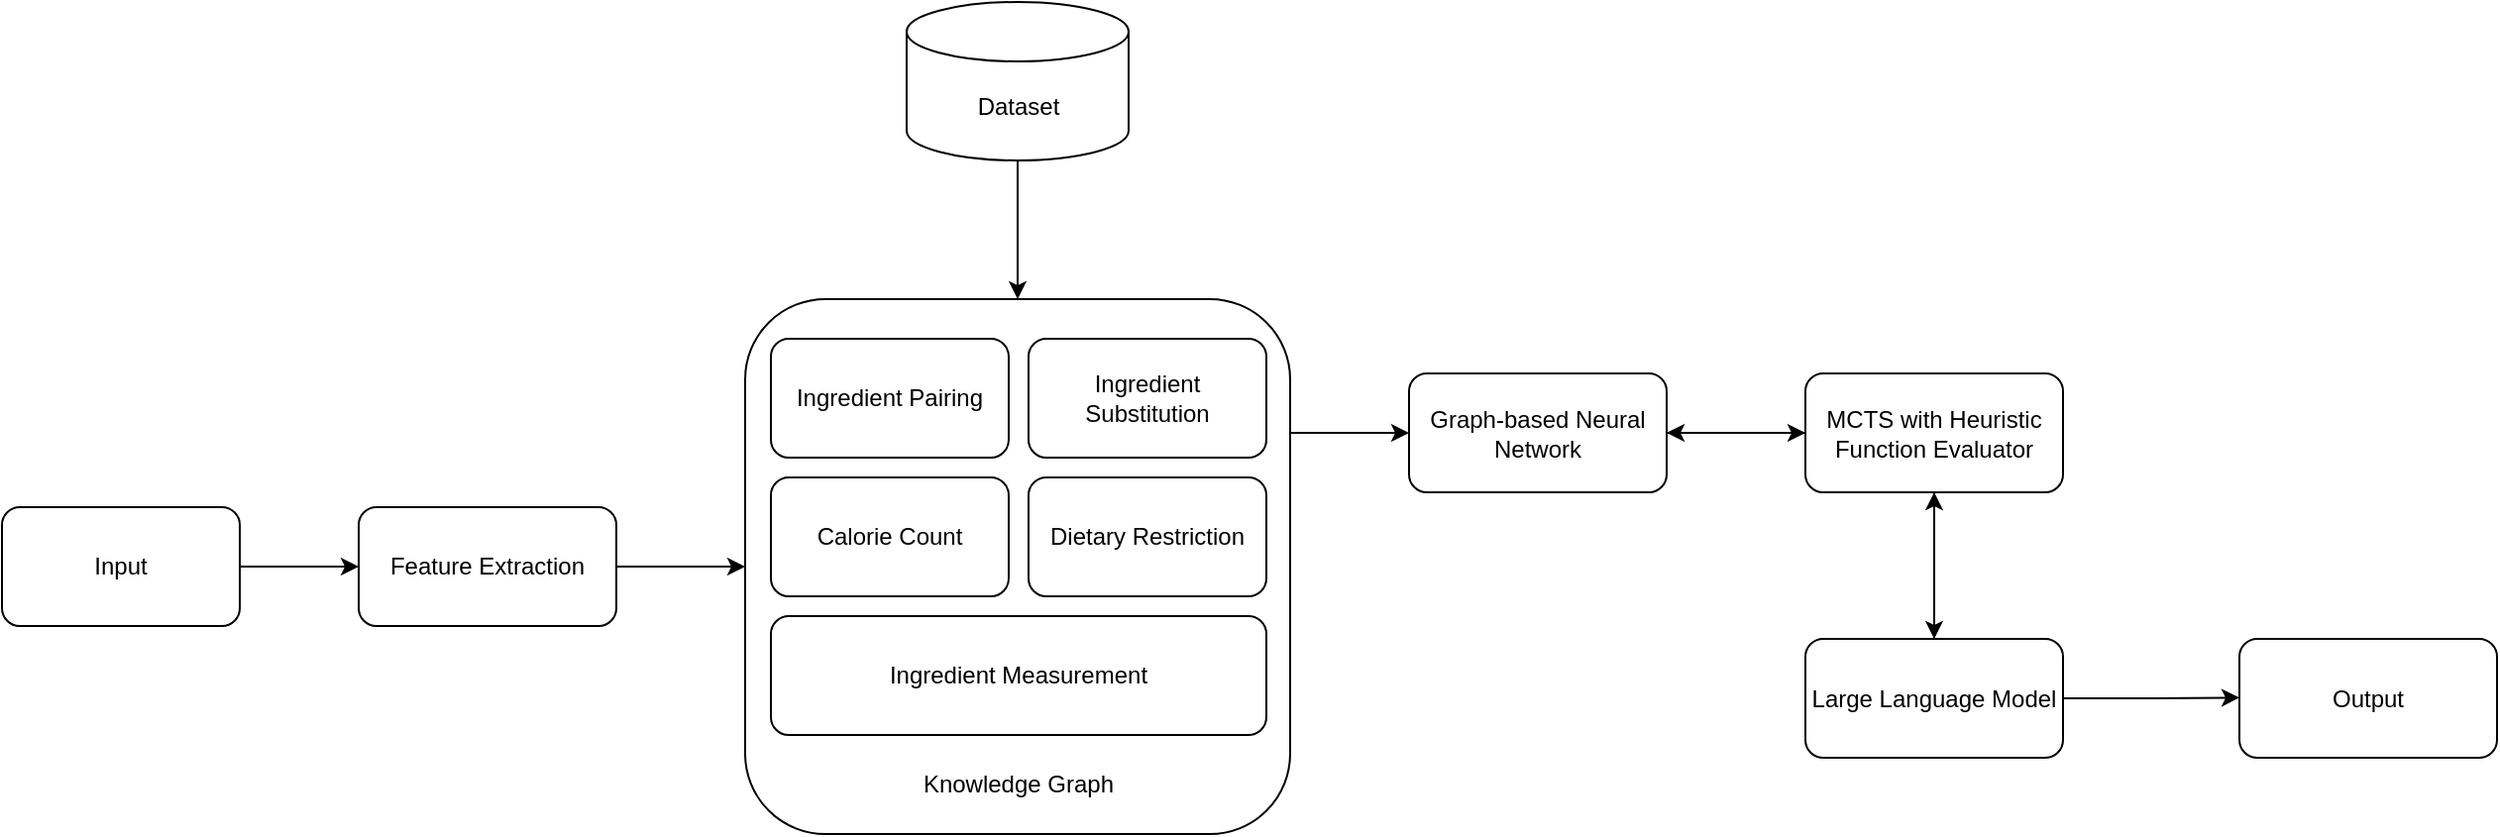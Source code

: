 <mxfile version="24.4.9" type="github">
  <diagram name="Page-1" id="WKiQ4ZJjj3jKp8pEJqKA">
    <mxGraphModel dx="1162" dy="653" grid="1" gridSize="10" guides="1" tooltips="1" connect="1" arrows="1" fold="1" page="1" pageScale="1" pageWidth="850" pageHeight="1100" math="0" shadow="0">
      <root>
        <mxCell id="0" />
        <mxCell id="1" parent="0" />
        <mxCell id="e_V1dfJK_9WuO3395_Ni-2" value="Input" style="rounded=1;whiteSpace=wrap;html=1;" vertex="1" parent="1">
          <mxGeometry x="50" y="285" width="120" height="60" as="geometry" />
        </mxCell>
        <mxCell id="e_V1dfJK_9WuO3395_Ni-9" style="edgeStyle=orthogonalEdgeStyle;rounded=0;orthogonalLoop=1;jettySize=auto;html=1;exitX=1;exitY=0.5;exitDx=0;exitDy=0;entryX=0;entryY=0.5;entryDx=0;entryDy=0;" edge="1" parent="1" source="e_V1dfJK_9WuO3395_Ni-5" target="e_V1dfJK_9WuO3395_Ni-7">
          <mxGeometry relative="1" as="geometry" />
        </mxCell>
        <mxCell id="e_V1dfJK_9WuO3395_Ni-5" value="Feature Extraction" style="rounded=1;whiteSpace=wrap;html=1;" vertex="1" parent="1">
          <mxGeometry x="230" y="285" width="130" height="60" as="geometry" />
        </mxCell>
        <mxCell id="e_V1dfJK_9WuO3395_Ni-6" value="" style="endArrow=classic;html=1;rounded=0;exitX=1;exitY=0.5;exitDx=0;exitDy=0;entryX=0;entryY=0.5;entryDx=0;entryDy=0;" edge="1" parent="1" source="e_V1dfJK_9WuO3395_Ni-2" target="e_V1dfJK_9WuO3395_Ni-5">
          <mxGeometry width="50" height="50" relative="1" as="geometry">
            <mxPoint x="220" y="340" as="sourcePoint" />
            <mxPoint x="270" y="290" as="targetPoint" />
          </mxGeometry>
        </mxCell>
        <mxCell id="e_V1dfJK_9WuO3395_Ni-30" style="edgeStyle=orthogonalEdgeStyle;rounded=0;orthogonalLoop=1;jettySize=auto;html=1;exitX=1;exitY=0.25;exitDx=0;exitDy=0;" edge="1" parent="1" source="e_V1dfJK_9WuO3395_Ni-7" target="e_V1dfJK_9WuO3395_Ni-29">
          <mxGeometry relative="1" as="geometry" />
        </mxCell>
        <mxCell id="e_V1dfJK_9WuO3395_Ni-7" value="" style="rounded=1;whiteSpace=wrap;html=1;" vertex="1" parent="1">
          <mxGeometry x="425" y="180" width="275" height="270" as="geometry" />
        </mxCell>
        <mxCell id="e_V1dfJK_9WuO3395_Ni-10" value="Ingredient Pairing" style="rounded=1;whiteSpace=wrap;html=1;" vertex="1" parent="1">
          <mxGeometry x="438" y="200" width="120" height="60" as="geometry" />
        </mxCell>
        <mxCell id="e_V1dfJK_9WuO3395_Ni-11" value="Ingredient Substitution" style="rounded=1;whiteSpace=wrap;html=1;" vertex="1" parent="1">
          <mxGeometry x="568" y="200" width="120" height="60" as="geometry" />
        </mxCell>
        <mxCell id="e_V1dfJK_9WuO3395_Ni-12" value="Dietary Restriction" style="rounded=1;whiteSpace=wrap;html=1;" vertex="1" parent="1">
          <mxGeometry x="568" y="270" width="120" height="60" as="geometry" />
        </mxCell>
        <mxCell id="e_V1dfJK_9WuO3395_Ni-13" value="Calorie Count" style="rounded=1;whiteSpace=wrap;html=1;" vertex="1" parent="1">
          <mxGeometry x="438" y="270" width="120" height="60" as="geometry" />
        </mxCell>
        <mxCell id="e_V1dfJK_9WuO3395_Ni-14" value="Ingredient Measurement" style="rounded=1;whiteSpace=wrap;html=1;" vertex="1" parent="1">
          <mxGeometry x="438" y="340" width="250" height="60" as="geometry" />
        </mxCell>
        <mxCell id="e_V1dfJK_9WuO3395_Ni-15" value="Knowledge Graph" style="text;html=1;align=center;verticalAlign=middle;whiteSpace=wrap;rounded=0;" vertex="1" parent="1">
          <mxGeometry x="482.5" y="410" width="160" height="30" as="geometry" />
        </mxCell>
        <mxCell id="e_V1dfJK_9WuO3395_Ni-19" style="edgeStyle=orthogonalEdgeStyle;rounded=0;orthogonalLoop=1;jettySize=auto;html=1;exitX=0.5;exitY=1;exitDx=0;exitDy=0;exitPerimeter=0;entryX=0.5;entryY=0;entryDx=0;entryDy=0;" edge="1" parent="1" source="e_V1dfJK_9WuO3395_Ni-18" target="e_V1dfJK_9WuO3395_Ni-7">
          <mxGeometry relative="1" as="geometry" />
        </mxCell>
        <mxCell id="e_V1dfJK_9WuO3395_Ni-18" value="Dataset" style="shape=cylinder3;whiteSpace=wrap;html=1;boundedLbl=1;backgroundOutline=1;size=15;" vertex="1" parent="1">
          <mxGeometry x="506.5" y="30" width="112" height="80" as="geometry" />
        </mxCell>
        <mxCell id="e_V1dfJK_9WuO3395_Ni-25" style="edgeStyle=orthogonalEdgeStyle;rounded=0;orthogonalLoop=1;jettySize=auto;html=1;exitX=0.5;exitY=1;exitDx=0;exitDy=0;entryX=0.5;entryY=0;entryDx=0;entryDy=0;" edge="1" parent="1" source="e_V1dfJK_9WuO3395_Ni-22" target="e_V1dfJK_9WuO3395_Ni-23">
          <mxGeometry relative="1" as="geometry" />
        </mxCell>
        <mxCell id="e_V1dfJK_9WuO3395_Ni-22" value="MCTS with Heuristic Function Evaluator" style="rounded=1;whiteSpace=wrap;html=1;" vertex="1" parent="1">
          <mxGeometry x="960" y="217.5" width="130" height="60" as="geometry" />
        </mxCell>
        <mxCell id="e_V1dfJK_9WuO3395_Ni-26" style="edgeStyle=orthogonalEdgeStyle;rounded=0;orthogonalLoop=1;jettySize=auto;html=1;exitX=0.5;exitY=0;exitDx=0;exitDy=0;entryX=0.5;entryY=1;entryDx=0;entryDy=0;" edge="1" parent="1" source="e_V1dfJK_9WuO3395_Ni-23" target="e_V1dfJK_9WuO3395_Ni-22">
          <mxGeometry relative="1" as="geometry" />
        </mxCell>
        <mxCell id="e_V1dfJK_9WuO3395_Ni-27" style="edgeStyle=orthogonalEdgeStyle;rounded=0;orthogonalLoop=1;jettySize=auto;html=1;exitX=1;exitY=0.5;exitDx=0;exitDy=0;" edge="1" parent="1" source="e_V1dfJK_9WuO3395_Ni-23">
          <mxGeometry relative="1" as="geometry">
            <mxPoint x="1179" y="381.167" as="targetPoint" />
          </mxGeometry>
        </mxCell>
        <mxCell id="e_V1dfJK_9WuO3395_Ni-23" value="Large Language Model" style="rounded=1;whiteSpace=wrap;html=1;" vertex="1" parent="1">
          <mxGeometry x="960" y="351.5" width="130" height="60" as="geometry" />
        </mxCell>
        <mxCell id="e_V1dfJK_9WuO3395_Ni-28" value="Output" style="rounded=1;whiteSpace=wrap;html=1;" vertex="1" parent="1">
          <mxGeometry x="1179" y="351.5" width="130" height="60" as="geometry" />
        </mxCell>
        <mxCell id="e_V1dfJK_9WuO3395_Ni-31" style="edgeStyle=orthogonalEdgeStyle;rounded=0;orthogonalLoop=1;jettySize=auto;html=1;exitX=1;exitY=0.5;exitDx=0;exitDy=0;entryX=0;entryY=0.5;entryDx=0;entryDy=0;" edge="1" parent="1" source="e_V1dfJK_9WuO3395_Ni-29" target="e_V1dfJK_9WuO3395_Ni-22">
          <mxGeometry relative="1" as="geometry" />
        </mxCell>
        <mxCell id="e_V1dfJK_9WuO3395_Ni-29" value="Graph-based Neural Network" style="rounded=1;whiteSpace=wrap;html=1;" vertex="1" parent="1">
          <mxGeometry x="760" y="217.5" width="130" height="60" as="geometry" />
        </mxCell>
        <mxCell id="e_V1dfJK_9WuO3395_Ni-32" style="edgeStyle=orthogonalEdgeStyle;rounded=0;orthogonalLoop=1;jettySize=auto;html=1;exitX=0;exitY=0.5;exitDx=0;exitDy=0;entryX=1;entryY=0.5;entryDx=0;entryDy=0;" edge="1" parent="1" source="e_V1dfJK_9WuO3395_Ni-22" target="e_V1dfJK_9WuO3395_Ni-29">
          <mxGeometry relative="1" as="geometry">
            <mxPoint x="900" y="257" as="sourcePoint" />
            <mxPoint x="970" y="257" as="targetPoint" />
          </mxGeometry>
        </mxCell>
      </root>
    </mxGraphModel>
  </diagram>
</mxfile>
